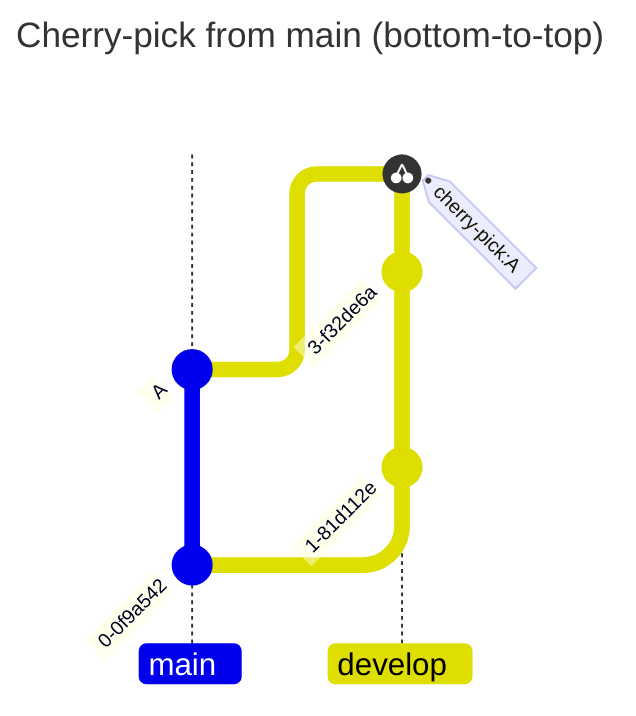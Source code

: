 ---
title: Cherry-pick from main (bottom-to-top)
---
gitGraph BT:
commit
branch develop
commit
checkout main
commit id:"A"
checkout develop
commit
cherry-pick id: "A"